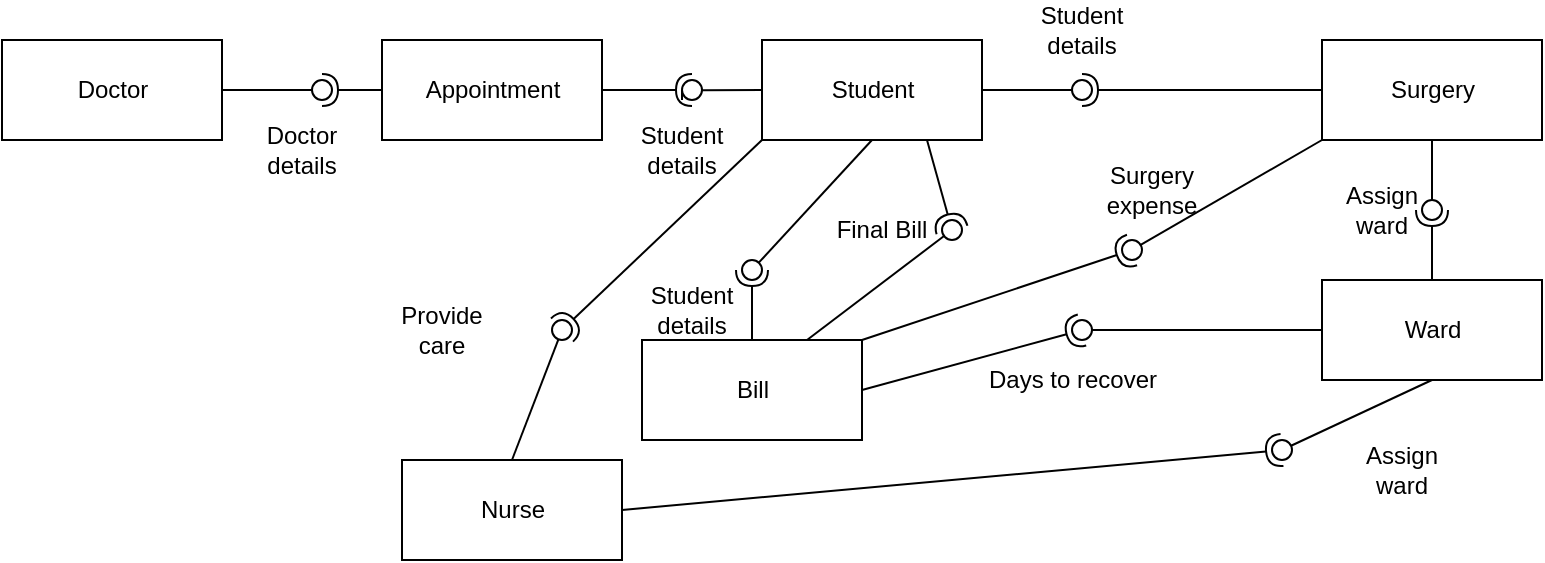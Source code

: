 <mxfile version="17.1.5" type="github">
  <diagram id="HF_uhI5cBud-vyEoz3XW" name="Page-1">
    <mxGraphModel dx="1422" dy="794" grid="1" gridSize="10" guides="1" tooltips="1" connect="1" arrows="1" fold="1" page="1" pageScale="1" pageWidth="850" pageHeight="1100" math="0" shadow="0">
      <root>
        <mxCell id="0" />
        <mxCell id="1" parent="0" />
        <mxCell id="2Fjv_p7pJFtuCJ0WG280-3" value="Bill" style="html=1;" vertex="1" parent="1">
          <mxGeometry x="340" y="460" width="110" height="50" as="geometry" />
        </mxCell>
        <mxCell id="2Fjv_p7pJFtuCJ0WG280-4" value="Student" style="html=1;" vertex="1" parent="1">
          <mxGeometry x="400" y="310" width="110" height="50" as="geometry" />
        </mxCell>
        <mxCell id="2Fjv_p7pJFtuCJ0WG280-5" value="Doctor" style="html=1;" vertex="1" parent="1">
          <mxGeometry x="20" y="310" width="110" height="50" as="geometry" />
        </mxCell>
        <mxCell id="2Fjv_p7pJFtuCJ0WG280-6" value="Appointment" style="html=1;" vertex="1" parent="1">
          <mxGeometry x="210" y="310" width="110" height="50" as="geometry" />
        </mxCell>
        <mxCell id="2Fjv_p7pJFtuCJ0WG280-7" value="Nurse" style="html=1;" vertex="1" parent="1">
          <mxGeometry x="220" y="520" width="110" height="50" as="geometry" />
        </mxCell>
        <mxCell id="2Fjv_p7pJFtuCJ0WG280-8" value="Surgery" style="html=1;" vertex="1" parent="1">
          <mxGeometry x="680" y="310" width="110" height="50" as="geometry" />
        </mxCell>
        <mxCell id="2Fjv_p7pJFtuCJ0WG280-9" value="Ward" style="html=1;" vertex="1" parent="1">
          <mxGeometry x="680" y="430" width="110" height="50" as="geometry" />
        </mxCell>
        <mxCell id="2Fjv_p7pJFtuCJ0WG280-10" value="" style="rounded=0;orthogonalLoop=1;jettySize=auto;html=1;endArrow=none;endFill=0;sketch=0;sourcePerimeterSpacing=0;targetPerimeterSpacing=0;" edge="1" target="2Fjv_p7pJFtuCJ0WG280-12" parent="1" source="2Fjv_p7pJFtuCJ0WG280-5">
          <mxGeometry relative="1" as="geometry">
            <mxPoint x="160" y="335" as="sourcePoint" />
          </mxGeometry>
        </mxCell>
        <mxCell id="2Fjv_p7pJFtuCJ0WG280-11" value="" style="rounded=0;orthogonalLoop=1;jettySize=auto;html=1;endArrow=halfCircle;endFill=0;entryX=0.5;entryY=0.5;endSize=6;strokeWidth=1;sketch=0;exitX=0;exitY=0.5;exitDx=0;exitDy=0;" edge="1" target="2Fjv_p7pJFtuCJ0WG280-12" parent="1" source="2Fjv_p7pJFtuCJ0WG280-6">
          <mxGeometry relative="1" as="geometry">
            <mxPoint x="200" y="335" as="sourcePoint" />
          </mxGeometry>
        </mxCell>
        <mxCell id="2Fjv_p7pJFtuCJ0WG280-12" value="" style="ellipse;whiteSpace=wrap;html=1;align=center;aspect=fixed;resizable=0;points=[];outlineConnect=0;sketch=0;" vertex="1" parent="1">
          <mxGeometry x="175" y="330" width="10" height="10" as="geometry" />
        </mxCell>
        <mxCell id="2Fjv_p7pJFtuCJ0WG280-14" value="Doctor details" style="text;html=1;strokeColor=none;fillColor=none;align=center;verticalAlign=middle;whiteSpace=wrap;rounded=0;" vertex="1" parent="1">
          <mxGeometry x="140" y="350" width="60" height="30" as="geometry" />
        </mxCell>
        <mxCell id="2Fjv_p7pJFtuCJ0WG280-16" value="" style="rounded=0;orthogonalLoop=1;jettySize=auto;html=1;endArrow=none;endFill=0;sketch=0;targetPerimeterSpacing=0;exitX=0;exitY=0.5;exitDx=0;exitDy=0;startArrow=none;" edge="1" parent="1" source="2Fjv_p7pJFtuCJ0WG280-18">
          <mxGeometry relative="1" as="geometry">
            <mxPoint x="340" y="345" as="sourcePoint" />
            <mxPoint x="360" y="340" as="targetPoint" />
          </mxGeometry>
        </mxCell>
        <mxCell id="2Fjv_p7pJFtuCJ0WG280-17" value="" style="rounded=0;orthogonalLoop=1;jettySize=auto;html=1;endArrow=halfCircle;endFill=0;entryX=0.5;entryY=0.5;endSize=6;strokeWidth=1;sketch=0;exitX=1;exitY=0.5;exitDx=0;exitDy=0;" edge="1" target="2Fjv_p7pJFtuCJ0WG280-18" parent="1" source="2Fjv_p7pJFtuCJ0WG280-6">
          <mxGeometry relative="1" as="geometry">
            <mxPoint x="380" y="345" as="sourcePoint" />
          </mxGeometry>
        </mxCell>
        <mxCell id="2Fjv_p7pJFtuCJ0WG280-18" value="" style="ellipse;whiteSpace=wrap;html=1;align=center;aspect=fixed;resizable=0;points=[];outlineConnect=0;sketch=0;" vertex="1" parent="1">
          <mxGeometry x="360" y="330" width="10" height="10" as="geometry" />
        </mxCell>
        <mxCell id="2Fjv_p7pJFtuCJ0WG280-19" value="" style="rounded=0;orthogonalLoop=1;jettySize=auto;html=1;endArrow=none;endFill=0;sketch=0;sourcePerimeterSpacing=0;exitX=0;exitY=0.5;exitDx=0;exitDy=0;" edge="1" parent="1" source="2Fjv_p7pJFtuCJ0WG280-4" target="2Fjv_p7pJFtuCJ0WG280-18">
          <mxGeometry relative="1" as="geometry">
            <mxPoint x="400" y="335" as="sourcePoint" />
            <mxPoint x="360" y="340" as="targetPoint" />
          </mxGeometry>
        </mxCell>
        <mxCell id="2Fjv_p7pJFtuCJ0WG280-20" value="Student details" style="text;html=1;strokeColor=none;fillColor=none;align=center;verticalAlign=middle;whiteSpace=wrap;rounded=0;" vertex="1" parent="1">
          <mxGeometry x="330" y="350" width="60" height="30" as="geometry" />
        </mxCell>
        <mxCell id="2Fjv_p7pJFtuCJ0WG280-27" value="" style="rounded=0;orthogonalLoop=1;jettySize=auto;html=1;endArrow=none;endFill=0;sketch=0;sourcePerimeterSpacing=0;targetPerimeterSpacing=0;exitX=0.5;exitY=1;exitDx=0;exitDy=0;" edge="1" target="2Fjv_p7pJFtuCJ0WG280-29" parent="1" source="2Fjv_p7pJFtuCJ0WG280-4">
          <mxGeometry relative="1" as="geometry">
            <mxPoint x="440" y="395" as="sourcePoint" />
          </mxGeometry>
        </mxCell>
        <mxCell id="2Fjv_p7pJFtuCJ0WG280-28" value="" style="rounded=0;orthogonalLoop=1;jettySize=auto;html=1;endArrow=halfCircle;endFill=0;entryX=0.5;entryY=0.5;endSize=6;strokeWidth=1;sketch=0;exitX=0.5;exitY=0;exitDx=0;exitDy=0;" edge="1" target="2Fjv_p7pJFtuCJ0WG280-29" parent="1" source="2Fjv_p7pJFtuCJ0WG280-3">
          <mxGeometry relative="1" as="geometry">
            <mxPoint x="460" y="420" as="sourcePoint" />
          </mxGeometry>
        </mxCell>
        <mxCell id="2Fjv_p7pJFtuCJ0WG280-29" value="" style="ellipse;whiteSpace=wrap;html=1;align=center;aspect=fixed;resizable=0;points=[];outlineConnect=0;sketch=0;" vertex="1" parent="1">
          <mxGeometry x="390" y="420" width="10" height="10" as="geometry" />
        </mxCell>
        <mxCell id="2Fjv_p7pJFtuCJ0WG280-31" value="Student details" style="text;html=1;strokeColor=none;fillColor=none;align=center;verticalAlign=middle;whiteSpace=wrap;rounded=0;" vertex="1" parent="1">
          <mxGeometry x="335" y="430" width="60" height="30" as="geometry" />
        </mxCell>
        <mxCell id="2Fjv_p7pJFtuCJ0WG280-32" value="" style="rounded=0;orthogonalLoop=1;jettySize=auto;html=1;endArrow=none;endFill=0;sketch=0;sourcePerimeterSpacing=0;targetPerimeterSpacing=0;exitX=1;exitY=0.5;exitDx=0;exitDy=0;" edge="1" target="2Fjv_p7pJFtuCJ0WG280-34" parent="1" source="2Fjv_p7pJFtuCJ0WG280-4">
          <mxGeometry relative="1" as="geometry">
            <mxPoint x="540" y="335" as="sourcePoint" />
          </mxGeometry>
        </mxCell>
        <mxCell id="2Fjv_p7pJFtuCJ0WG280-33" value="" style="rounded=0;orthogonalLoop=1;jettySize=auto;html=1;endArrow=halfCircle;endFill=0;entryX=0.5;entryY=0.5;endSize=6;strokeWidth=1;sketch=0;exitX=0;exitY=0.5;exitDx=0;exitDy=0;" edge="1" target="2Fjv_p7pJFtuCJ0WG280-34" parent="1" source="2Fjv_p7pJFtuCJ0WG280-8">
          <mxGeometry relative="1" as="geometry">
            <mxPoint x="580" y="335" as="sourcePoint" />
          </mxGeometry>
        </mxCell>
        <mxCell id="2Fjv_p7pJFtuCJ0WG280-34" value="" style="ellipse;whiteSpace=wrap;html=1;align=center;aspect=fixed;resizable=0;points=[];outlineConnect=0;sketch=0;" vertex="1" parent="1">
          <mxGeometry x="555" y="330" width="10" height="10" as="geometry" />
        </mxCell>
        <mxCell id="2Fjv_p7pJFtuCJ0WG280-35" value="Student details" style="text;html=1;strokeColor=none;fillColor=none;align=center;verticalAlign=middle;whiteSpace=wrap;rounded=0;" vertex="1" parent="1">
          <mxGeometry x="530" y="290" width="60" height="30" as="geometry" />
        </mxCell>
        <mxCell id="2Fjv_p7pJFtuCJ0WG280-36" value="" style="rounded=0;orthogonalLoop=1;jettySize=auto;html=1;endArrow=none;endFill=0;sketch=0;sourcePerimeterSpacing=0;targetPerimeterSpacing=0;exitX=0;exitY=1;exitDx=0;exitDy=0;" edge="1" target="2Fjv_p7pJFtuCJ0WG280-38" parent="1" source="2Fjv_p7pJFtuCJ0WG280-8">
          <mxGeometry relative="1" as="geometry">
            <mxPoint x="540" y="385" as="sourcePoint" />
          </mxGeometry>
        </mxCell>
        <mxCell id="2Fjv_p7pJFtuCJ0WG280-37" value="" style="rounded=0;orthogonalLoop=1;jettySize=auto;html=1;endArrow=halfCircle;endFill=0;entryX=0.5;entryY=0.5;endSize=6;strokeWidth=1;sketch=0;exitX=1;exitY=0;exitDx=0;exitDy=0;" edge="1" target="2Fjv_p7pJFtuCJ0WG280-38" parent="1" source="2Fjv_p7pJFtuCJ0WG280-3">
          <mxGeometry relative="1" as="geometry">
            <mxPoint x="580" y="385" as="sourcePoint" />
          </mxGeometry>
        </mxCell>
        <mxCell id="2Fjv_p7pJFtuCJ0WG280-38" value="" style="ellipse;whiteSpace=wrap;html=1;align=center;aspect=fixed;resizable=0;points=[];outlineConnect=0;sketch=0;" vertex="1" parent="1">
          <mxGeometry x="580" y="410" width="10" height="10" as="geometry" />
        </mxCell>
        <mxCell id="2Fjv_p7pJFtuCJ0WG280-39" value="Surgery expense" style="text;html=1;strokeColor=none;fillColor=none;align=center;verticalAlign=middle;whiteSpace=wrap;rounded=0;" vertex="1" parent="1">
          <mxGeometry x="565" y="370" width="60" height="30" as="geometry" />
        </mxCell>
        <mxCell id="2Fjv_p7pJFtuCJ0WG280-43" value="" style="rounded=0;orthogonalLoop=1;jettySize=auto;html=1;endArrow=none;endFill=0;sketch=0;sourcePerimeterSpacing=0;targetPerimeterSpacing=0;exitX=0;exitY=0.5;exitDx=0;exitDy=0;" edge="1" target="2Fjv_p7pJFtuCJ0WG280-45" parent="1" source="2Fjv_p7pJFtuCJ0WG280-9">
          <mxGeometry relative="1" as="geometry">
            <mxPoint x="540" y="455" as="sourcePoint" />
          </mxGeometry>
        </mxCell>
        <mxCell id="2Fjv_p7pJFtuCJ0WG280-44" value="" style="rounded=0;orthogonalLoop=1;jettySize=auto;html=1;endArrow=halfCircle;endFill=0;entryX=0.5;entryY=0.5;endSize=6;strokeWidth=1;sketch=0;exitX=1;exitY=0.5;exitDx=0;exitDy=0;" edge="1" target="2Fjv_p7pJFtuCJ0WG280-45" parent="1" source="2Fjv_p7pJFtuCJ0WG280-3">
          <mxGeometry relative="1" as="geometry">
            <mxPoint x="580" y="455" as="sourcePoint" />
          </mxGeometry>
        </mxCell>
        <mxCell id="2Fjv_p7pJFtuCJ0WG280-45" value="" style="ellipse;whiteSpace=wrap;html=1;align=center;aspect=fixed;resizable=0;points=[];outlineConnect=0;sketch=0;" vertex="1" parent="1">
          <mxGeometry x="555" y="450" width="10" height="10" as="geometry" />
        </mxCell>
        <mxCell id="2Fjv_p7pJFtuCJ0WG280-47" value="Days to recover" style="text;html=1;align=center;verticalAlign=middle;resizable=0;points=[];autosize=1;strokeColor=none;fillColor=none;" vertex="1" parent="1">
          <mxGeometry x="505" y="470" width="100" height="20" as="geometry" />
        </mxCell>
        <mxCell id="2Fjv_p7pJFtuCJ0WG280-48" value="" style="rounded=0;orthogonalLoop=1;jettySize=auto;html=1;endArrow=none;endFill=0;sketch=0;sourcePerimeterSpacing=0;targetPerimeterSpacing=0;exitX=0.5;exitY=1;exitDx=0;exitDy=0;" edge="1" target="2Fjv_p7pJFtuCJ0WG280-50" parent="1" source="2Fjv_p7pJFtuCJ0WG280-8">
          <mxGeometry relative="1" as="geometry">
            <mxPoint x="635" y="395" as="sourcePoint" />
          </mxGeometry>
        </mxCell>
        <mxCell id="2Fjv_p7pJFtuCJ0WG280-49" value="" style="rounded=0;orthogonalLoop=1;jettySize=auto;html=1;endArrow=halfCircle;endFill=0;entryX=0.5;entryY=0.5;endSize=6;strokeWidth=1;sketch=0;exitX=0.5;exitY=0;exitDx=0;exitDy=0;" edge="1" target="2Fjv_p7pJFtuCJ0WG280-50" parent="1" source="2Fjv_p7pJFtuCJ0WG280-9">
          <mxGeometry relative="1" as="geometry">
            <mxPoint x="675" y="395" as="sourcePoint" />
          </mxGeometry>
        </mxCell>
        <mxCell id="2Fjv_p7pJFtuCJ0WG280-50" value="" style="ellipse;whiteSpace=wrap;html=1;align=center;aspect=fixed;resizable=0;points=[];outlineConnect=0;sketch=0;" vertex="1" parent="1">
          <mxGeometry x="730" y="390" width="10" height="10" as="geometry" />
        </mxCell>
        <mxCell id="2Fjv_p7pJFtuCJ0WG280-51" value="Assign ward" style="text;html=1;strokeColor=none;fillColor=none;align=center;verticalAlign=middle;whiteSpace=wrap;rounded=0;" vertex="1" parent="1">
          <mxGeometry x="680" y="380" width="60" height="30" as="geometry" />
        </mxCell>
        <mxCell id="2Fjv_p7pJFtuCJ0WG280-52" value="" style="rounded=0;orthogonalLoop=1;jettySize=auto;html=1;endArrow=none;endFill=0;sketch=0;sourcePerimeterSpacing=0;targetPerimeterSpacing=0;exitX=0.5;exitY=1;exitDx=0;exitDy=0;" edge="1" target="2Fjv_p7pJFtuCJ0WG280-54" parent="1" source="2Fjv_p7pJFtuCJ0WG280-9">
          <mxGeometry relative="1" as="geometry">
            <mxPoint x="640" y="515" as="sourcePoint" />
          </mxGeometry>
        </mxCell>
        <mxCell id="2Fjv_p7pJFtuCJ0WG280-53" value="" style="rounded=0;orthogonalLoop=1;jettySize=auto;html=1;endArrow=halfCircle;endFill=0;entryX=0.5;entryY=0.5;endSize=6;strokeWidth=1;sketch=0;exitX=1;exitY=0.5;exitDx=0;exitDy=0;" edge="1" target="2Fjv_p7pJFtuCJ0WG280-54" parent="1" source="2Fjv_p7pJFtuCJ0WG280-7">
          <mxGeometry relative="1" as="geometry">
            <mxPoint x="680" y="515" as="sourcePoint" />
          </mxGeometry>
        </mxCell>
        <mxCell id="2Fjv_p7pJFtuCJ0WG280-54" value="" style="ellipse;whiteSpace=wrap;html=1;align=center;aspect=fixed;resizable=0;points=[];outlineConnect=0;sketch=0;" vertex="1" parent="1">
          <mxGeometry x="655" y="510" width="10" height="10" as="geometry" />
        </mxCell>
        <mxCell id="2Fjv_p7pJFtuCJ0WG280-55" value="Assign ward" style="text;html=1;strokeColor=none;fillColor=none;align=center;verticalAlign=middle;whiteSpace=wrap;rounded=0;" vertex="1" parent="1">
          <mxGeometry x="690" y="510" width="60" height="30" as="geometry" />
        </mxCell>
        <mxCell id="2Fjv_p7pJFtuCJ0WG280-56" value="" style="rounded=0;orthogonalLoop=1;jettySize=auto;html=1;endArrow=none;endFill=0;sketch=0;sourcePerimeterSpacing=0;targetPerimeterSpacing=0;exitX=0.5;exitY=0;exitDx=0;exitDy=0;" edge="1" target="2Fjv_p7pJFtuCJ0WG280-58" parent="1" source="2Fjv_p7pJFtuCJ0WG280-7">
          <mxGeometry relative="1" as="geometry">
            <mxPoint x="280" y="455" as="sourcePoint" />
          </mxGeometry>
        </mxCell>
        <mxCell id="2Fjv_p7pJFtuCJ0WG280-57" value="" style="rounded=0;orthogonalLoop=1;jettySize=auto;html=1;endArrow=halfCircle;endFill=0;entryX=0.5;entryY=0.5;endSize=6;strokeWidth=1;sketch=0;exitX=0;exitY=1;exitDx=0;exitDy=0;" edge="1" target="2Fjv_p7pJFtuCJ0WG280-58" parent="1" source="2Fjv_p7pJFtuCJ0WG280-4">
          <mxGeometry relative="1" as="geometry">
            <mxPoint x="320" y="455" as="sourcePoint" />
          </mxGeometry>
        </mxCell>
        <mxCell id="2Fjv_p7pJFtuCJ0WG280-58" value="" style="ellipse;whiteSpace=wrap;html=1;align=center;aspect=fixed;resizable=0;points=[];outlineConnect=0;sketch=0;" vertex="1" parent="1">
          <mxGeometry x="295" y="450" width="10" height="10" as="geometry" />
        </mxCell>
        <mxCell id="2Fjv_p7pJFtuCJ0WG280-59" value="Provide care" style="text;html=1;strokeColor=none;fillColor=none;align=center;verticalAlign=middle;whiteSpace=wrap;rounded=0;" vertex="1" parent="1">
          <mxGeometry x="210" y="440" width="60" height="30" as="geometry" />
        </mxCell>
        <mxCell id="2Fjv_p7pJFtuCJ0WG280-63" value="" style="rounded=0;orthogonalLoop=1;jettySize=auto;html=1;endArrow=none;endFill=0;sketch=0;sourcePerimeterSpacing=0;targetPerimeterSpacing=0;exitX=0.75;exitY=0;exitDx=0;exitDy=0;" edge="1" target="2Fjv_p7pJFtuCJ0WG280-65" parent="1" source="2Fjv_p7pJFtuCJ0WG280-3">
          <mxGeometry relative="1" as="geometry">
            <mxPoint x="440" y="405" as="sourcePoint" />
          </mxGeometry>
        </mxCell>
        <mxCell id="2Fjv_p7pJFtuCJ0WG280-64" value="" style="rounded=0;orthogonalLoop=1;jettySize=auto;html=1;endArrow=halfCircle;endFill=0;entryX=0.5;entryY=0.5;endSize=6;strokeWidth=1;sketch=0;exitX=0.75;exitY=1;exitDx=0;exitDy=0;" edge="1" target="2Fjv_p7pJFtuCJ0WG280-65" parent="1" source="2Fjv_p7pJFtuCJ0WG280-4">
          <mxGeometry relative="1" as="geometry">
            <mxPoint x="480" y="405" as="sourcePoint" />
          </mxGeometry>
        </mxCell>
        <mxCell id="2Fjv_p7pJFtuCJ0WG280-65" value="" style="ellipse;whiteSpace=wrap;html=1;align=center;aspect=fixed;resizable=0;points=[];outlineConnect=0;sketch=0;" vertex="1" parent="1">
          <mxGeometry x="490" y="400" width="10" height="10" as="geometry" />
        </mxCell>
        <mxCell id="2Fjv_p7pJFtuCJ0WG280-66" value="Final Bill" style="text;html=1;strokeColor=none;fillColor=none;align=center;verticalAlign=middle;whiteSpace=wrap;rounded=0;" vertex="1" parent="1">
          <mxGeometry x="430" y="390" width="60" height="30" as="geometry" />
        </mxCell>
      </root>
    </mxGraphModel>
  </diagram>
</mxfile>
